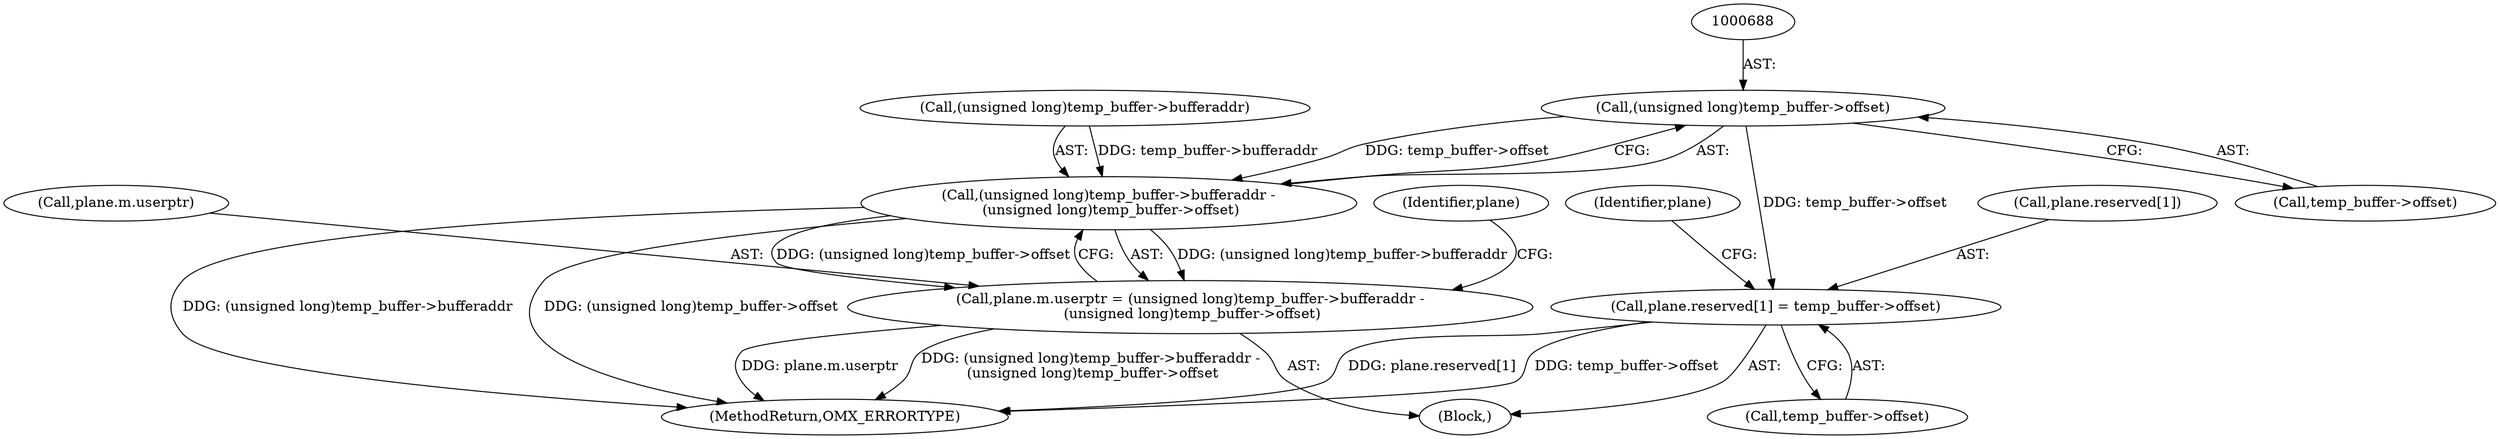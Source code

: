 digraph "0_Android_5b82f4f90c3d531313714df4b936f92fb0ff15cf_0@pointer" {
"1000687" [label="(Call,(unsigned long)temp_buffer->offset)"];
"1000681" [label="(Call,(unsigned long)temp_buffer->bufferaddr -\n (unsigned long)temp_buffer->offset)"];
"1000675" [label="(Call,plane.m.userptr = (unsigned long)temp_buffer->bufferaddr -\n (unsigned long)temp_buffer->offset)"];
"1000701" [label="(Call,plane.reserved[1] = temp_buffer->offset)"];
"1000702" [label="(Call,plane.reserved[1])"];
"1000689" [label="(Call,temp_buffer->offset)"];
"1000908" [label="(MethodReturn,OMX_ERRORTYPE)"];
"1000682" [label="(Call,(unsigned long)temp_buffer->bufferaddr)"];
"1000707" [label="(Call,temp_buffer->offset)"];
"1000701" [label="(Call,plane.reserved[1] = temp_buffer->offset)"];
"1000695" [label="(Identifier,plane)"];
"1000712" [label="(Identifier,plane)"];
"1000675" [label="(Call,plane.m.userptr = (unsigned long)temp_buffer->bufferaddr -\n (unsigned long)temp_buffer->offset)"];
"1000676" [label="(Call,plane.m.userptr)"];
"1000108" [label="(Block,)"];
"1000681" [label="(Call,(unsigned long)temp_buffer->bufferaddr -\n (unsigned long)temp_buffer->offset)"];
"1000687" [label="(Call,(unsigned long)temp_buffer->offset)"];
"1000687" -> "1000681"  [label="AST: "];
"1000687" -> "1000689"  [label="CFG: "];
"1000688" -> "1000687"  [label="AST: "];
"1000689" -> "1000687"  [label="AST: "];
"1000681" -> "1000687"  [label="CFG: "];
"1000687" -> "1000681"  [label="DDG: temp_buffer->offset"];
"1000687" -> "1000701"  [label="DDG: temp_buffer->offset"];
"1000681" -> "1000675"  [label="AST: "];
"1000682" -> "1000681"  [label="AST: "];
"1000675" -> "1000681"  [label="CFG: "];
"1000681" -> "1000908"  [label="DDG: (unsigned long)temp_buffer->bufferaddr"];
"1000681" -> "1000908"  [label="DDG: (unsigned long)temp_buffer->offset"];
"1000681" -> "1000675"  [label="DDG: (unsigned long)temp_buffer->bufferaddr"];
"1000681" -> "1000675"  [label="DDG: (unsigned long)temp_buffer->offset"];
"1000682" -> "1000681"  [label="DDG: temp_buffer->bufferaddr"];
"1000675" -> "1000108"  [label="AST: "];
"1000676" -> "1000675"  [label="AST: "];
"1000695" -> "1000675"  [label="CFG: "];
"1000675" -> "1000908"  [label="DDG: (unsigned long)temp_buffer->bufferaddr -\n (unsigned long)temp_buffer->offset"];
"1000675" -> "1000908"  [label="DDG: plane.m.userptr"];
"1000701" -> "1000108"  [label="AST: "];
"1000701" -> "1000707"  [label="CFG: "];
"1000702" -> "1000701"  [label="AST: "];
"1000707" -> "1000701"  [label="AST: "];
"1000712" -> "1000701"  [label="CFG: "];
"1000701" -> "1000908"  [label="DDG: plane.reserved[1]"];
"1000701" -> "1000908"  [label="DDG: temp_buffer->offset"];
}
